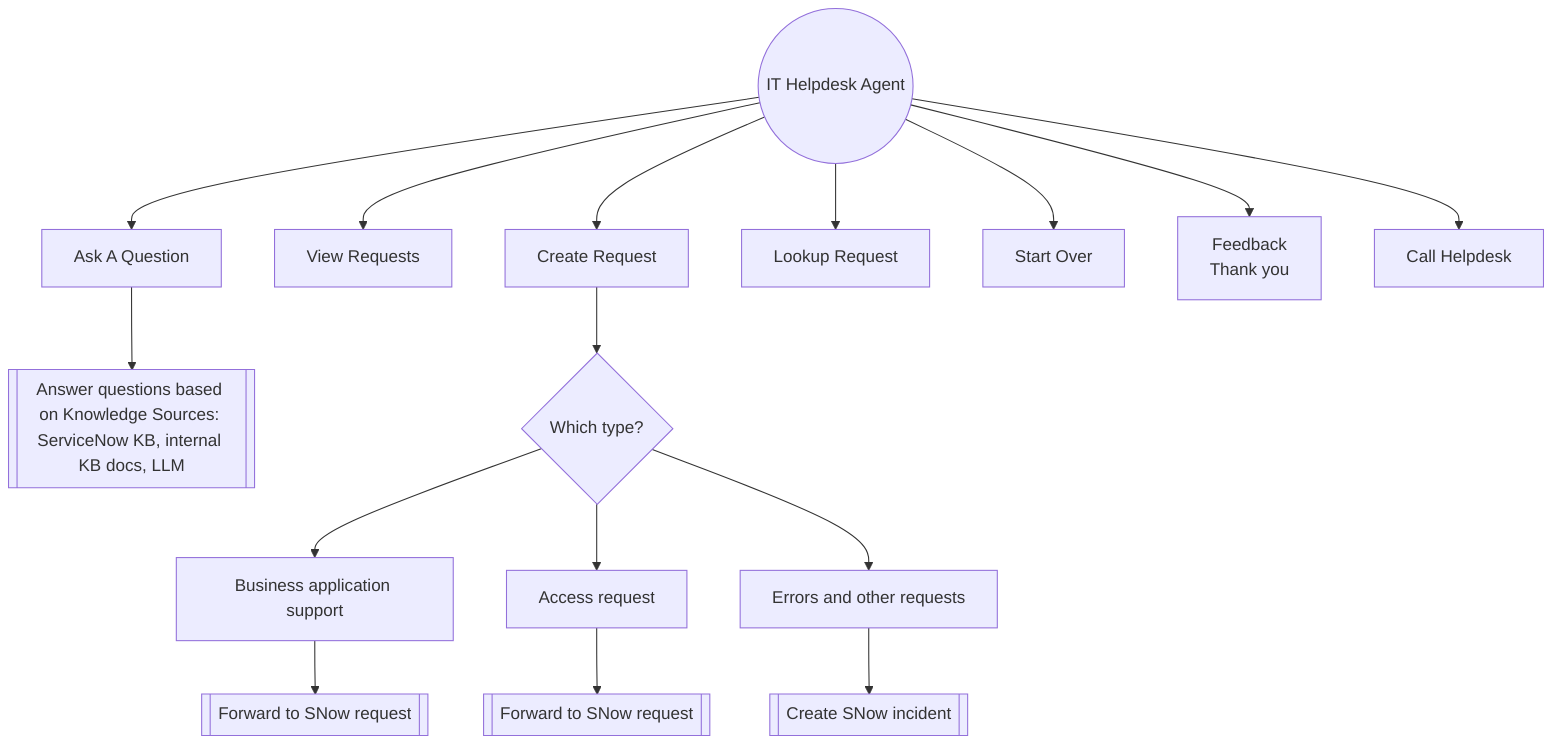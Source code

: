 flowchart TB
    A((IT Helpdesk Agent))
    A --> C["Ask A Question"]
    C --> KB[[Answer questions based on Knowledge Sources: ServiceNow KB, internal KB docs, LLM]]
    A --> N["View Requests"]
    A --> E["Create Request"]
    A --> K["Lookup Request"]
    E --> Q{"Which type?"}
    Q --> BA["Business application support"]
    BA --> FS1[[Forward to SNow request]]
    Q --> AR["Access request"]
    AR --> FS2[[Forward to SNow request]]
    Q --> EOR["Errors and other requests"]
    EOR --> CRI[[Create SNow incident]]
    A --> L["Start Over"]
    A --> G["Feedback<br>Thank you"]
    A --> B["Call Helpdesk"]